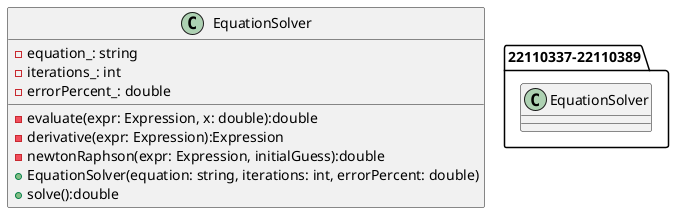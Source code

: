 @startuml newtonRaphson

package 22110337-22110389{
    class EquationSolver
}

class EquationSolver{

    -equation_: string
    -iterations_: int
    -errorPercent_: double


    - evaluate(expr: Expression, x: double):double
    - derivative(expr: Expression):Expression 
    - newtonRaphson(expr: Expression, initialGuess):double
    + EquationSolver(equation: string, iterations: int, errorPercent: double)
    + solve():double
}

@enduml